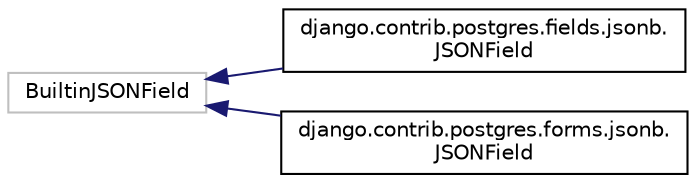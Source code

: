 digraph "Graphical Class Hierarchy"
{
 // LATEX_PDF_SIZE
  edge [fontname="Helvetica",fontsize="10",labelfontname="Helvetica",labelfontsize="10"];
  node [fontname="Helvetica",fontsize="10",shape=record];
  rankdir="LR";
  Node774 [label="BuiltinJSONField",height=0.2,width=0.4,color="grey75", fillcolor="white", style="filled",tooltip=" "];
  Node774 -> Node0 [dir="back",color="midnightblue",fontsize="10",style="solid",fontname="Helvetica"];
  Node0 [label="django.contrib.postgres.fields.jsonb.\lJSONField",height=0.2,width=0.4,color="black", fillcolor="white", style="filled",URL="$classdjango_1_1contrib_1_1postgres_1_1fields_1_1jsonb_1_1_j_s_o_n_field.html",tooltip=" "];
  Node774 -> Node776 [dir="back",color="midnightblue",fontsize="10",style="solid",fontname="Helvetica"];
  Node776 [label="django.contrib.postgres.forms.jsonb.\lJSONField",height=0.2,width=0.4,color="black", fillcolor="white", style="filled",URL="$classdjango_1_1contrib_1_1postgres_1_1forms_1_1jsonb_1_1_j_s_o_n_field.html",tooltip=" "];
}
